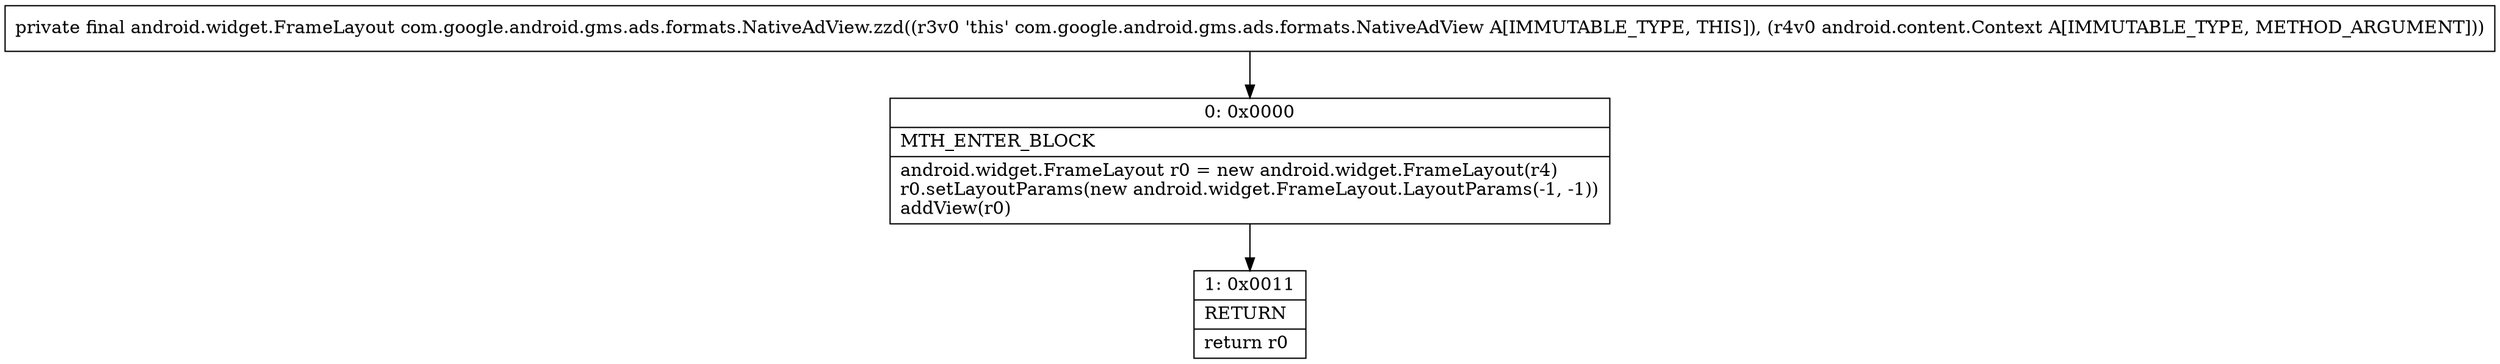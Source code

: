 digraph "CFG forcom.google.android.gms.ads.formats.NativeAdView.zzd(Landroid\/content\/Context;)Landroid\/widget\/FrameLayout;" {
Node_0 [shape=record,label="{0\:\ 0x0000|MTH_ENTER_BLOCK\l|android.widget.FrameLayout r0 = new android.widget.FrameLayout(r4)\lr0.setLayoutParams(new android.widget.FrameLayout.LayoutParams(\-1, \-1))\laddView(r0)\l}"];
Node_1 [shape=record,label="{1\:\ 0x0011|RETURN\l|return r0\l}"];
MethodNode[shape=record,label="{private final android.widget.FrameLayout com.google.android.gms.ads.formats.NativeAdView.zzd((r3v0 'this' com.google.android.gms.ads.formats.NativeAdView A[IMMUTABLE_TYPE, THIS]), (r4v0 android.content.Context A[IMMUTABLE_TYPE, METHOD_ARGUMENT])) }"];
MethodNode -> Node_0;
Node_0 -> Node_1;
}

